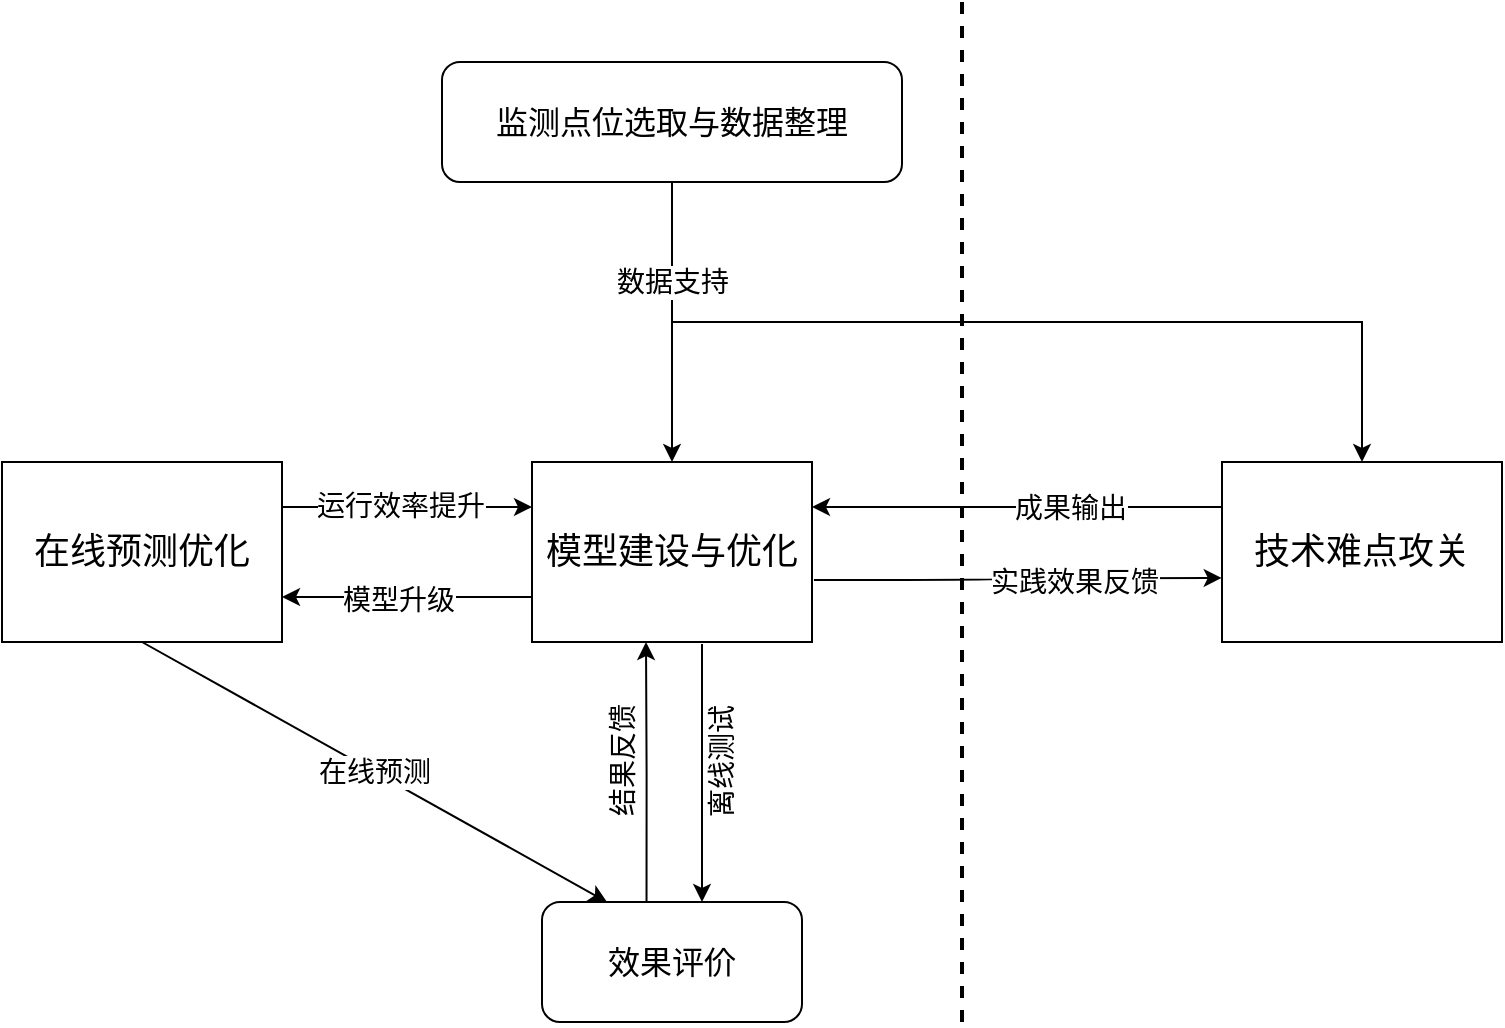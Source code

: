 <mxfile version="15.7.3" type="github">
  <diagram id="5_cnRUb7jA8dsfvRN5lG" name="Page-1">
    <mxGraphModel dx="1480" dy="715" grid="1" gridSize="10" guides="1" tooltips="1" connect="1" arrows="1" fold="1" page="1" pageScale="1" pageWidth="827" pageHeight="1169" math="0" shadow="0">
      <root>
        <mxCell id="0" />
        <mxCell id="1" parent="0" />
        <mxCell id="a1d34m7m4BTlSBjaba5_-12" style="edgeStyle=orthogonalEdgeStyle;curved=1;rounded=0;orthogonalLoop=1;jettySize=auto;html=1;entryX=0;entryY=0.25;entryDx=0;entryDy=0;fontSize=16;exitX=1;exitY=0.25;exitDx=0;exitDy=0;" parent="1" source="a1d34m7m4BTlSBjaba5_-17" target="a1d34m7m4BTlSBjaba5_-18" edge="1">
          <mxGeometry relative="1" as="geometry">
            <mxPoint x="254" y="440" as="sourcePoint" />
            <mxPoint x="375.109" y="421.109" as="targetPoint" />
          </mxGeometry>
        </mxCell>
        <mxCell id="a1d34m7m4BTlSBjaba5_-13" value="运行效率提升" style="edgeLabel;html=1;align=center;verticalAlign=middle;resizable=0;points=[];fontSize=14;" parent="a1d34m7m4BTlSBjaba5_-12" vertex="1" connectable="0">
          <mxGeometry x="0.256" y="-1" relative="1" as="geometry">
            <mxPoint x="-20" y="-2" as="offset" />
          </mxGeometry>
        </mxCell>
        <mxCell id="a1d34m7m4BTlSBjaba5_-14" value="在线预测" style="rounded=0;orthogonalLoop=1;jettySize=auto;html=1;exitX=0.5;exitY=1;exitDx=0;exitDy=0;entryX=0.25;entryY=0;entryDx=0;entryDy=0;fontSize=14;exitPerimeter=0;" parent="1" source="a1d34m7m4BTlSBjaba5_-17" target="a1d34m7m4BTlSBjaba5_-7" edge="1">
          <mxGeometry relative="1" as="geometry">
            <mxPoint x="180" y="510" as="sourcePoint" />
          </mxGeometry>
        </mxCell>
        <mxCell id="a1d34m7m4BTlSBjaba5_-10" style="edgeStyle=orthogonalEdgeStyle;curved=1;rounded=0;orthogonalLoop=1;jettySize=auto;html=1;exitX=0;exitY=0.75;exitDx=0;exitDy=0;entryX=1;entryY=0.75;entryDx=0;entryDy=0;fontSize=16;" parent="1" source="a1d34m7m4BTlSBjaba5_-18" target="a1d34m7m4BTlSBjaba5_-17" edge="1">
          <mxGeometry relative="1" as="geometry">
            <mxPoint x="375.109" y="493.891" as="sourcePoint" />
            <mxPoint x="253.891" y="493.891" as="targetPoint" />
          </mxGeometry>
        </mxCell>
        <mxCell id="a1d34m7m4BTlSBjaba5_-11" value="模型升级" style="edgeLabel;html=1;align=center;verticalAlign=middle;resizable=0;points=[];fontSize=14;" parent="a1d34m7m4BTlSBjaba5_-10" vertex="1" connectable="0">
          <mxGeometry x="0.305" y="1" relative="1" as="geometry">
            <mxPoint x="14" as="offset" />
          </mxGeometry>
        </mxCell>
        <mxCell id="a1d34m7m4BTlSBjaba5_-16" value="成果输出" style="edgeStyle=orthogonalEdgeStyle;curved=1;rounded=0;orthogonalLoop=1;jettySize=auto;html=1;exitX=0;exitY=0.25;exitDx=0;exitDy=0;entryX=1;entryY=0.25;entryDx=0;entryDy=0;fontSize=14;" parent="1" source="a1d34m7m4BTlSBjaba5_-19" target="a1d34m7m4BTlSBjaba5_-18" edge="1">
          <mxGeometry x="-0.256" relative="1" as="geometry">
            <mxPoint x="611" y="460" as="sourcePoint" />
            <mxPoint x="520" y="460" as="targetPoint" />
            <mxPoint as="offset" />
          </mxGeometry>
        </mxCell>
        <mxCell id="a1d34m7m4BTlSBjaba5_-23" style="edgeStyle=orthogonalEdgeStyle;rounded=0;orthogonalLoop=1;jettySize=auto;html=1;exitX=0.402;exitY=0.033;exitDx=0;exitDy=0;fontSize=14;exitPerimeter=0;" parent="1" source="a1d34m7m4BTlSBjaba5_-7" edge="1">
          <mxGeometry relative="1" as="geometry">
            <mxPoint x="282" y="470" as="targetPoint" />
          </mxGeometry>
        </mxCell>
        <mxCell id="a1d34m7m4BTlSBjaba5_-24" value="结果反馈" style="edgeLabel;html=1;align=center;verticalAlign=middle;resizable=0;points=[];fontSize=14;horizontal=0;" parent="a1d34m7m4BTlSBjaba5_-23" vertex="1" connectable="0">
          <mxGeometry x="0.361" y="1" relative="1" as="geometry">
            <mxPoint x="-11" y="18" as="offset" />
          </mxGeometry>
        </mxCell>
        <mxCell id="a1d34m7m4BTlSBjaba5_-7" value="效果评价" style="rounded=1;whiteSpace=wrap;html=1;fontSize=16;" parent="1" vertex="1">
          <mxGeometry x="230" y="600" width="130" height="60" as="geometry" />
        </mxCell>
        <mxCell id="a1d34m7m4BTlSBjaba5_-17" value="&lt;font style=&quot;font-size: 18px&quot;&gt;在线预测优化&lt;/font&gt;" style="rounded=0;whiteSpace=wrap;html=1;fontSize=14;" parent="1" vertex="1">
          <mxGeometry x="-40" y="380" width="140" height="90" as="geometry" />
        </mxCell>
        <mxCell id="P4OMtAQCf9m_fegSbnCT-1" value="离线测试" style="edgeStyle=orthogonalEdgeStyle;rounded=0;orthogonalLoop=1;jettySize=auto;html=1;fontSize=14;horizontal=0;" parent="1" edge="1">
          <mxGeometry x="-0.085" y="10" relative="1" as="geometry">
            <mxPoint x="310" y="471" as="sourcePoint" />
            <mxPoint x="310" y="600" as="targetPoint" />
            <Array as="points">
              <mxPoint x="310" y="471" />
              <mxPoint x="310" y="600" />
            </Array>
            <mxPoint as="offset" />
          </mxGeometry>
        </mxCell>
        <mxCell id="a1d34m7m4BTlSBjaba5_-18" value="&lt;font style=&quot;font-size: 18px&quot;&gt;模型建设与优化&lt;/font&gt;" style="rounded=0;whiteSpace=wrap;html=1;fontSize=14;" parent="1" vertex="1">
          <mxGeometry x="225" y="380" width="140" height="90" as="geometry" />
        </mxCell>
        <mxCell id="a1d34m7m4BTlSBjaba5_-19" value="&lt;font style=&quot;font-size: 18px&quot;&gt;技术难点攻关&lt;/font&gt;" style="rounded=0;whiteSpace=wrap;html=1;fontSize=14;" parent="1" vertex="1">
          <mxGeometry x="570" y="380" width="140" height="90" as="geometry" />
        </mxCell>
        <mxCell id="a1d34m7m4BTlSBjaba5_-21" value="" style="edgeStyle=orthogonalEdgeStyle;curved=1;rounded=0;orthogonalLoop=1;jettySize=auto;html=1;exitX=1.007;exitY=0.656;exitDx=0;exitDy=0;fontSize=14;exitPerimeter=0;entryX=-0.001;entryY=0.644;entryDx=0;entryDy=0;entryPerimeter=0;" parent="1" source="a1d34m7m4BTlSBjaba5_-18" target="a1d34m7m4BTlSBjaba5_-19" edge="1">
          <mxGeometry relative="1" as="geometry">
            <mxPoint x="630" y="442.5" as="sourcePoint" />
            <mxPoint x="530" y="439" as="targetPoint" />
          </mxGeometry>
        </mxCell>
        <mxCell id="a1d34m7m4BTlSBjaba5_-22" value="实践效果反馈" style="edgeLabel;html=1;align=center;verticalAlign=middle;resizable=0;points=[];fontSize=14;" parent="a1d34m7m4BTlSBjaba5_-21" vertex="1" connectable="0">
          <mxGeometry x="-0.211" y="-1" relative="1" as="geometry">
            <mxPoint x="49" as="offset" />
          </mxGeometry>
        </mxCell>
        <mxCell id="a1d34m7m4BTlSBjaba5_-26" style="edgeStyle=orthogonalEdgeStyle;rounded=0;orthogonalLoop=1;jettySize=auto;html=1;exitX=0.5;exitY=1;exitDx=0;exitDy=0;entryX=0.5;entryY=0;entryDx=0;entryDy=0;fontSize=14;" parent="1" source="a1d34m7m4BTlSBjaba5_-25" target="a1d34m7m4BTlSBjaba5_-18" edge="1">
          <mxGeometry relative="1" as="geometry" />
        </mxCell>
        <mxCell id="a1d34m7m4BTlSBjaba5_-27" style="edgeStyle=orthogonalEdgeStyle;rounded=0;orthogonalLoop=1;jettySize=auto;html=1;exitX=0.5;exitY=1;exitDx=0;exitDy=0;entryX=0.5;entryY=0;entryDx=0;entryDy=0;fontSize=14;" parent="1" source="a1d34m7m4BTlSBjaba5_-25" target="a1d34m7m4BTlSBjaba5_-19" edge="1">
          <mxGeometry relative="1" as="geometry" />
        </mxCell>
        <mxCell id="a1d34m7m4BTlSBjaba5_-28" value="数据支持" style="edgeLabel;html=1;align=center;verticalAlign=middle;resizable=0;points=[];fontSize=14;" parent="a1d34m7m4BTlSBjaba5_-27" vertex="1" connectable="0">
          <mxGeometry x="-0.766" y="2" relative="1" as="geometry">
            <mxPoint x="-2" y="-7" as="offset" />
          </mxGeometry>
        </mxCell>
        <mxCell id="a1d34m7m4BTlSBjaba5_-25" value="监测点位选取与数据整理" style="rounded=1;whiteSpace=wrap;html=1;fontSize=16;" parent="1" vertex="1">
          <mxGeometry x="180" y="180" width="230" height="60" as="geometry" />
        </mxCell>
        <mxCell id="P4OMtAQCf9m_fegSbnCT-2" value="" style="endArrow=none;dashed=1;html=1;fontSize=14;spacing=3;strokeWidth=2;" parent="1" edge="1">
          <mxGeometry width="50" height="50" relative="1" as="geometry">
            <mxPoint x="440" y="660" as="sourcePoint" />
            <mxPoint x="440" y="150" as="targetPoint" />
          </mxGeometry>
        </mxCell>
      </root>
    </mxGraphModel>
  </diagram>
</mxfile>
